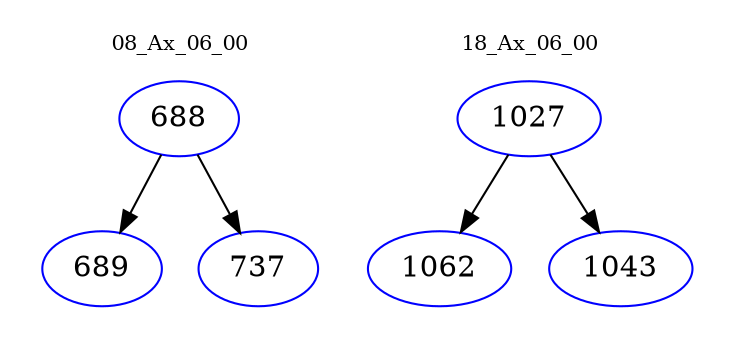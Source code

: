 digraph{
subgraph cluster_0 {
color = white
label = "08_Ax_06_00";
fontsize=10;
T0_688 [label="688", color="blue"]
T0_688 -> T0_689 [color="black"]
T0_689 [label="689", color="blue"]
T0_688 -> T0_737 [color="black"]
T0_737 [label="737", color="blue"]
}
subgraph cluster_1 {
color = white
label = "18_Ax_06_00";
fontsize=10;
T1_1027 [label="1027", color="blue"]
T1_1027 -> T1_1062 [color="black"]
T1_1062 [label="1062", color="blue"]
T1_1027 -> T1_1043 [color="black"]
T1_1043 [label="1043", color="blue"]
}
}
